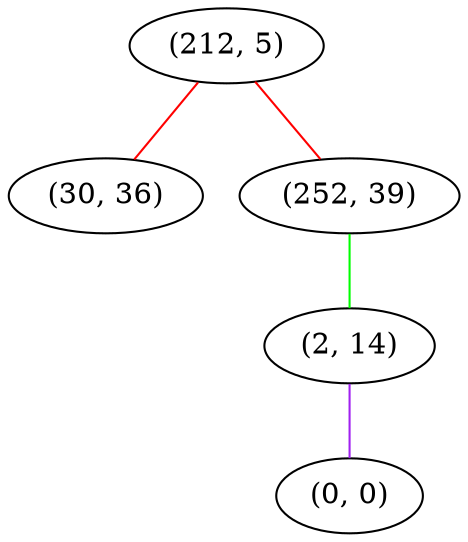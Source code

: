 graph "" {
"(212, 5)";
"(30, 36)";
"(252, 39)";
"(2, 14)";
"(0, 0)";
"(212, 5)" -- "(30, 36)"  [color=red, key=0, weight=1];
"(212, 5)" -- "(252, 39)"  [color=red, key=0, weight=1];
"(252, 39)" -- "(2, 14)"  [color=green, key=0, weight=2];
"(2, 14)" -- "(0, 0)"  [color=purple, key=0, weight=4];
}
